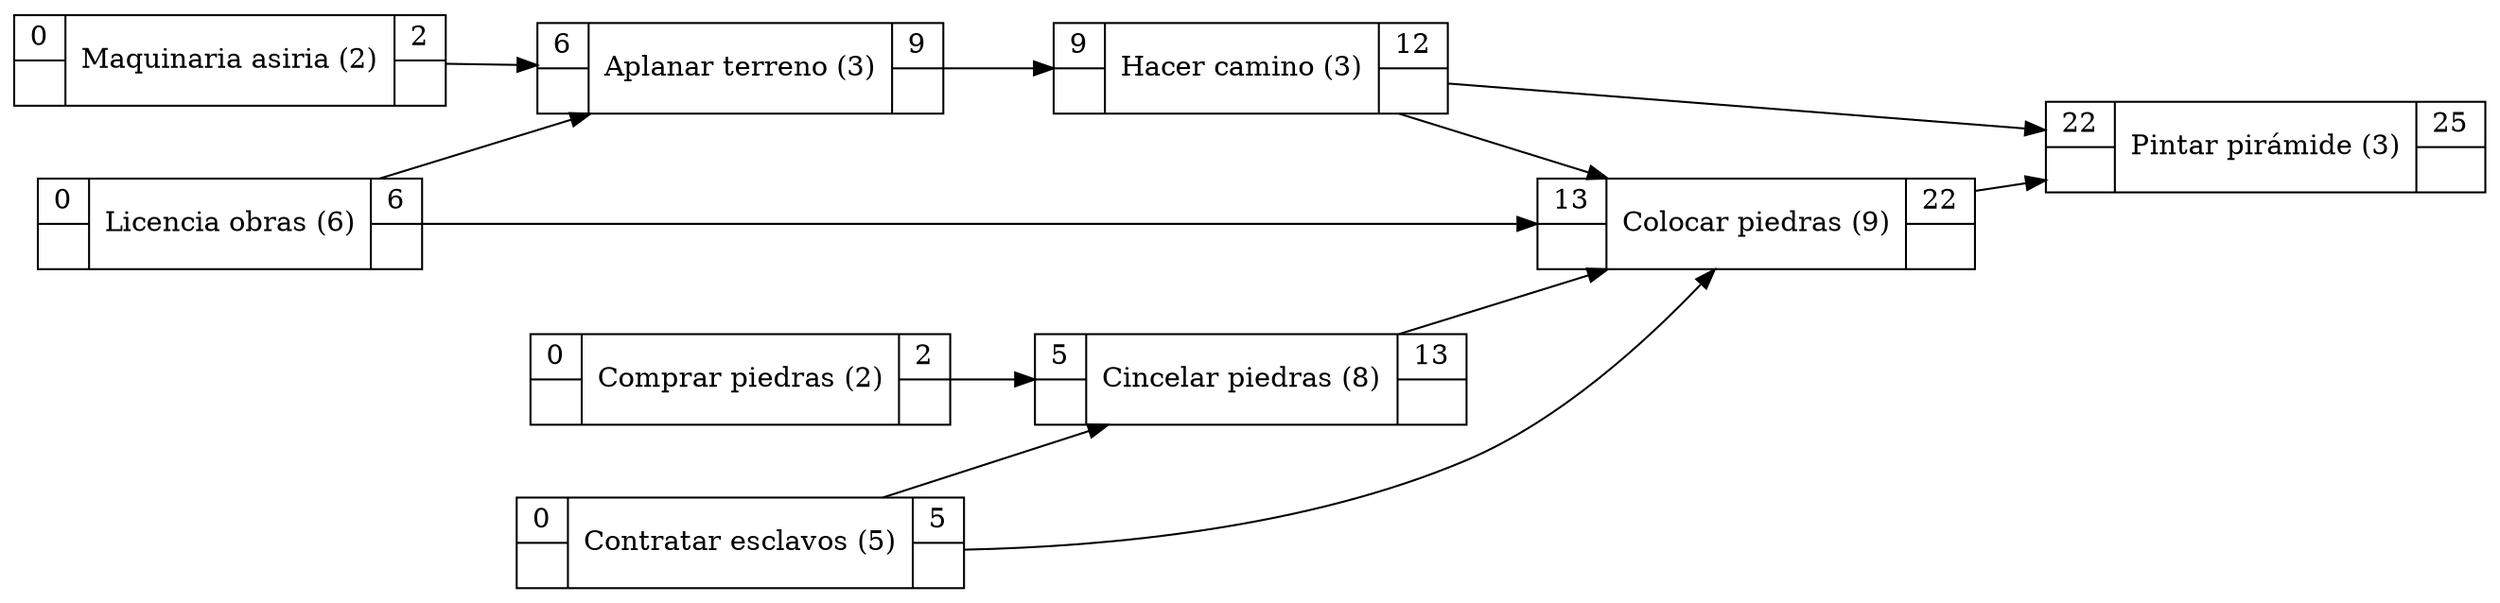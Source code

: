 digraph {
    graph [pad="0.1", nodesep=".5", ranksep=".5"];
    rankdir=LR
    node [shape=record, width = .5];

    p1 [label="{{0  | }  | { Licencia obras (6) }        | {6  | }}"]
    p2 [label="{{6  | }  | { Aplanar terreno (3) }       | {9  | }}"]
    p3 [label="{{9  | } | { Hacer camino (3) }          | {12 | }}"]
    p4 [label="{{0  | }  | { Comprar piedras (2) }       | {2  | }}"]
    p5 [label="{{5  | }  | { Cincelar piedras (8) }      | {13 | }}"]
    p6 [label="{{13 | } | { Colocar piedras (9) }       | {22 | }}"]
    p7 [label="{{22 | } | { Pintar pirámide (3) }       | {25 | }}"]
    p8 [label="{{0  | }  | { Maquinaria asiria (2) }     | {2  | }}"]
    p9 [label="{{0  | }  | { Contratar esclavos (5) }    | {5  | }}"]

    p1 -> p2 -> p3
    p4 -> p5
    p1 -> p6
    p3 -> p6
    p5 -> p6
    p6 -> p7
    p3 -> p7
    p8 -> p2
    p9 -> p6
    p9 -> p5
}
